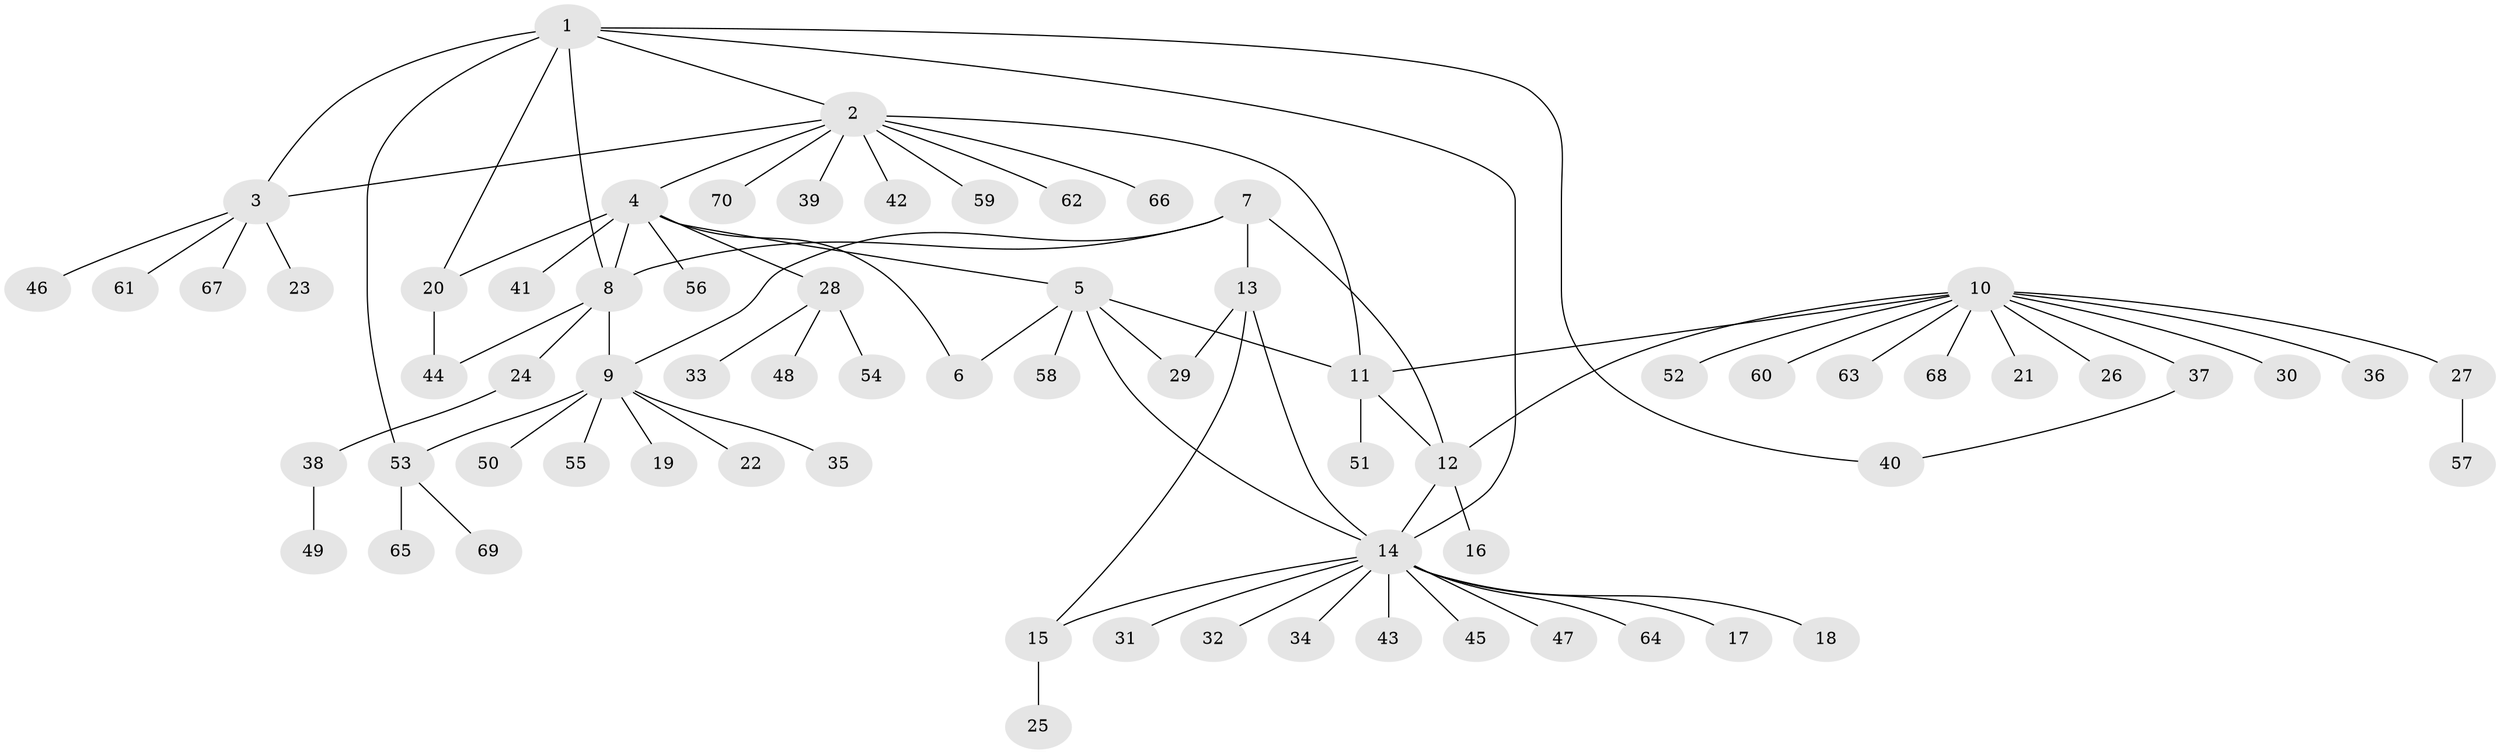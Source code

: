 // coarse degree distribution, {6: 0.045454545454545456, 9: 0.022727272727272728, 5: 0.06818181818181818, 4: 0.06818181818181818, 7: 0.022727272727272728, 3: 0.09090909090909091, 12: 0.022727272727272728, 2: 0.045454545454545456, 1: 0.6136363636363636}
// Generated by graph-tools (version 1.1) at 2025/52/03/04/25 22:52:27]
// undirected, 70 vertices, 85 edges
graph export_dot {
  node [color=gray90,style=filled];
  1;
  2;
  3;
  4;
  5;
  6;
  7;
  8;
  9;
  10;
  11;
  12;
  13;
  14;
  15;
  16;
  17;
  18;
  19;
  20;
  21;
  22;
  23;
  24;
  25;
  26;
  27;
  28;
  29;
  30;
  31;
  32;
  33;
  34;
  35;
  36;
  37;
  38;
  39;
  40;
  41;
  42;
  43;
  44;
  45;
  46;
  47;
  48;
  49;
  50;
  51;
  52;
  53;
  54;
  55;
  56;
  57;
  58;
  59;
  60;
  61;
  62;
  63;
  64;
  65;
  66;
  67;
  68;
  69;
  70;
  1 -- 2;
  1 -- 3;
  1 -- 8;
  1 -- 14;
  1 -- 20;
  1 -- 40;
  1 -- 53;
  2 -- 3;
  2 -- 4;
  2 -- 11;
  2 -- 39;
  2 -- 42;
  2 -- 59;
  2 -- 62;
  2 -- 66;
  2 -- 70;
  3 -- 23;
  3 -- 46;
  3 -- 61;
  3 -- 67;
  4 -- 5;
  4 -- 6;
  4 -- 8;
  4 -- 20;
  4 -- 28;
  4 -- 41;
  4 -- 56;
  5 -- 6;
  5 -- 11;
  5 -- 14;
  5 -- 29;
  5 -- 58;
  7 -- 8;
  7 -- 9;
  7 -- 12;
  7 -- 13;
  8 -- 9;
  8 -- 24;
  8 -- 44;
  9 -- 19;
  9 -- 22;
  9 -- 35;
  9 -- 50;
  9 -- 53;
  9 -- 55;
  10 -- 11;
  10 -- 12;
  10 -- 21;
  10 -- 26;
  10 -- 27;
  10 -- 30;
  10 -- 36;
  10 -- 37;
  10 -- 52;
  10 -- 60;
  10 -- 63;
  10 -- 68;
  11 -- 12;
  11 -- 51;
  12 -- 14;
  12 -- 16;
  13 -- 14;
  13 -- 15;
  13 -- 29;
  14 -- 15;
  14 -- 17;
  14 -- 18;
  14 -- 31;
  14 -- 32;
  14 -- 34;
  14 -- 43;
  14 -- 45;
  14 -- 47;
  14 -- 64;
  15 -- 25;
  20 -- 44;
  24 -- 38;
  27 -- 57;
  28 -- 33;
  28 -- 48;
  28 -- 54;
  37 -- 40;
  38 -- 49;
  53 -- 65;
  53 -- 69;
}
